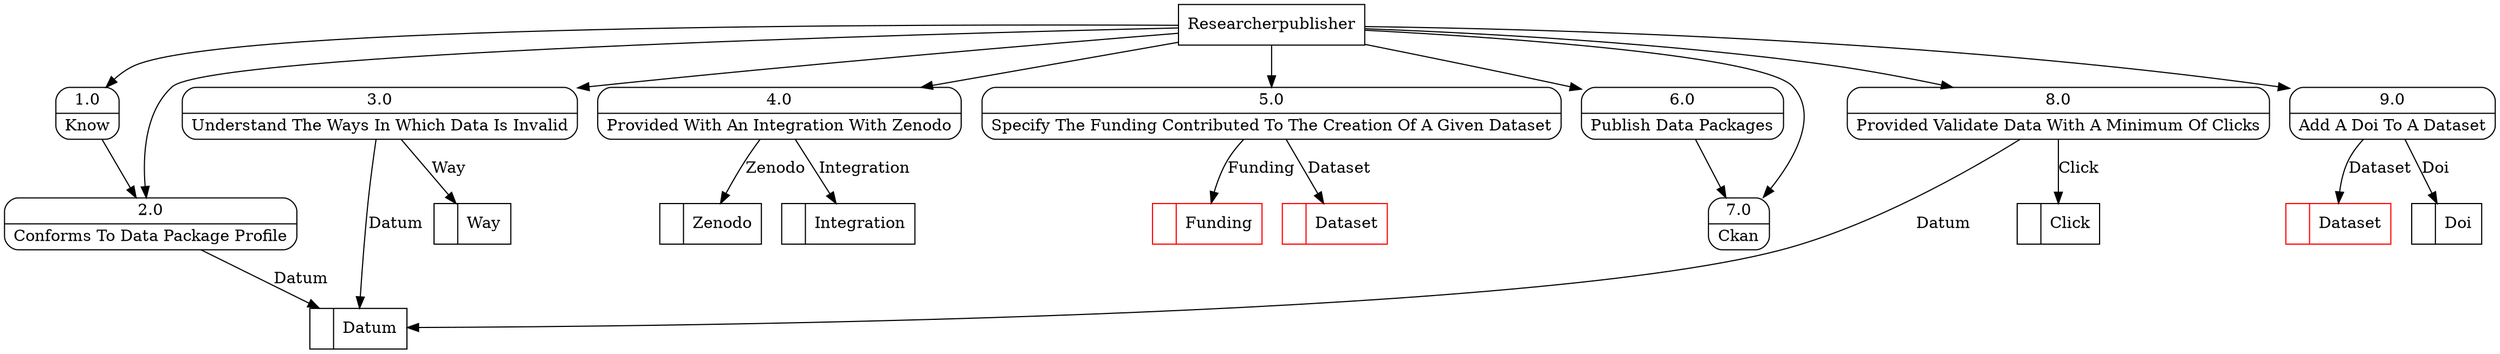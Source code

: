 digraph dfd2{ 
node[shape=record]
200 [label="<f0>  |<f1> Datum " ];
201 [label="<f0>  |<f1> Way " ];
202 [label="<f0>  |<f1> Zenodo " ];
203 [label="<f0>  |<f1> Integration " ];
204 [label="<f0>  |<f1> Funding " color=red];
205 [label="<f0>  |<f1> Dataset " color=red];
206 [label="<f0>  |<f1> Click " ];
207 [label="<f0>  |<f1> Dataset " color=red];
208 [label="<f0>  |<f1> Doi " ];
209 [label="Researcherpublisher" shape=box];
210 [label="{<f0> 1.0|<f1> Know }" shape=Mrecord];
211 [label="{<f0> 2.0|<f1> Conforms To Data Package Profile }" shape=Mrecord];
212 [label="{<f0> 3.0|<f1> Understand The Ways In Which Data Is Invalid }" shape=Mrecord];
213 [label="{<f0> 4.0|<f1> Provided With An Integration With Zenodo }" shape=Mrecord];
214 [label="{<f0> 5.0|<f1> Specify The Funding Contributed To The Creation Of A Given Dataset }" shape=Mrecord];
215 [label="{<f0> 6.0|<f1> Publish Data Packages }" shape=Mrecord];
216 [label="{<f0> 7.0|<f1> Ckan }" shape=Mrecord];
217 [label="{<f0> 8.0|<f1> Provided Validate Data With A Minimum Of Clicks }" shape=Mrecord];
218 [label="{<f0> 9.0|<f1> Add A Doi To A Dataset }" shape=Mrecord];
209 -> 210
209 -> 211
209 -> 212
209 -> 213
209 -> 214
209 -> 215
209 -> 216
209 -> 217
209 -> 218
210 -> 211
211 -> 200 [label="Datum"]
212 -> 201 [label="Way"]
212 -> 200 [label="Datum"]
213 -> 203 [label="Integration"]
213 -> 202 [label="Zenodo"]
214 -> 204 [label="Funding"]
214 -> 205 [label="Dataset"]
215 -> 216
217 -> 206 [label="Click"]
217 -> 200 [label="Datum"]
218 -> 208 [label="Doi"]
218 -> 207 [label="Dataset"]
}
